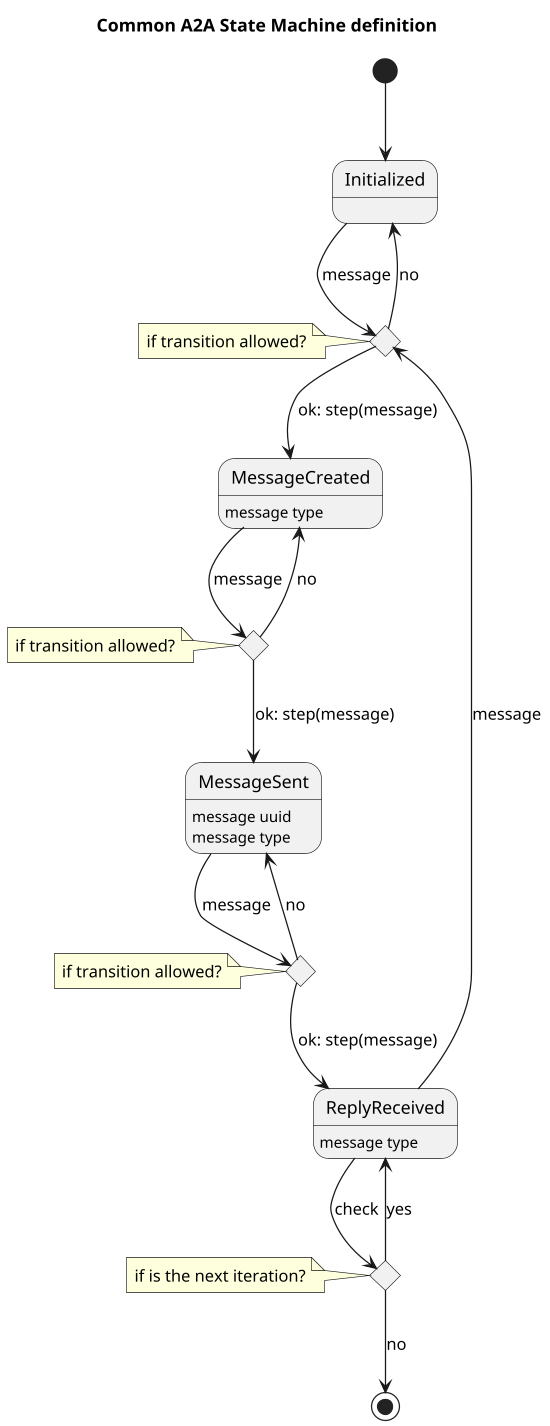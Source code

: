 @startuml
title Common A2A State Machine definition
scale 550 width

[*] --> Initialized

state Initialized {
}

state CheckTransitionToMessageCreated <<choice>>

note left of CheckTransitionToMessageCreated :  if transition allowed?

Initialized -down-> CheckTransitionToMessageCreated: message
CheckTransitionToMessageCreated -down-> MessageCreated: ok: step(message)
CheckTransitionToMessageCreated -up-> Initialized: no

state MessageCreated {
    MessageCreated: message type
}

state CheckTransitionToMessageSent <<choice>>

note left of CheckTransitionToMessageSent :  if transition allowed?

MessageCreated --> CheckTransitionToMessageSent: message
CheckTransitionToMessageSent --> MessageSent: ok: step(message)
CheckTransitionToMessageSent --> MessageCreated: no

state MessageSent {
    MessageSent: message uuid
    MessageSent: message type
}

state CheckTransitionReplyReceived <<choice>>

note left of CheckTransitionReplyReceived :  if transition allowed?

MessageSent --> CheckTransitionReplyReceived: message
CheckTransitionReplyReceived --> ReplyReceived: ok: step(message)
CheckTransitionReplyReceived --> MessageSent: no

state ReplyReceived {
    ReplyReceived: message type
}

state CheckForFinish <<choice>>

note left of CheckForFinish :  if is the next iteration?

ReplyReceived --> CheckForFinish: check
CheckForFinish --> [*]: no
CheckForFinish --> ReplyReceived: yes

ReplyReceived --> CheckTransitionToMessageCreated: message

@enduml